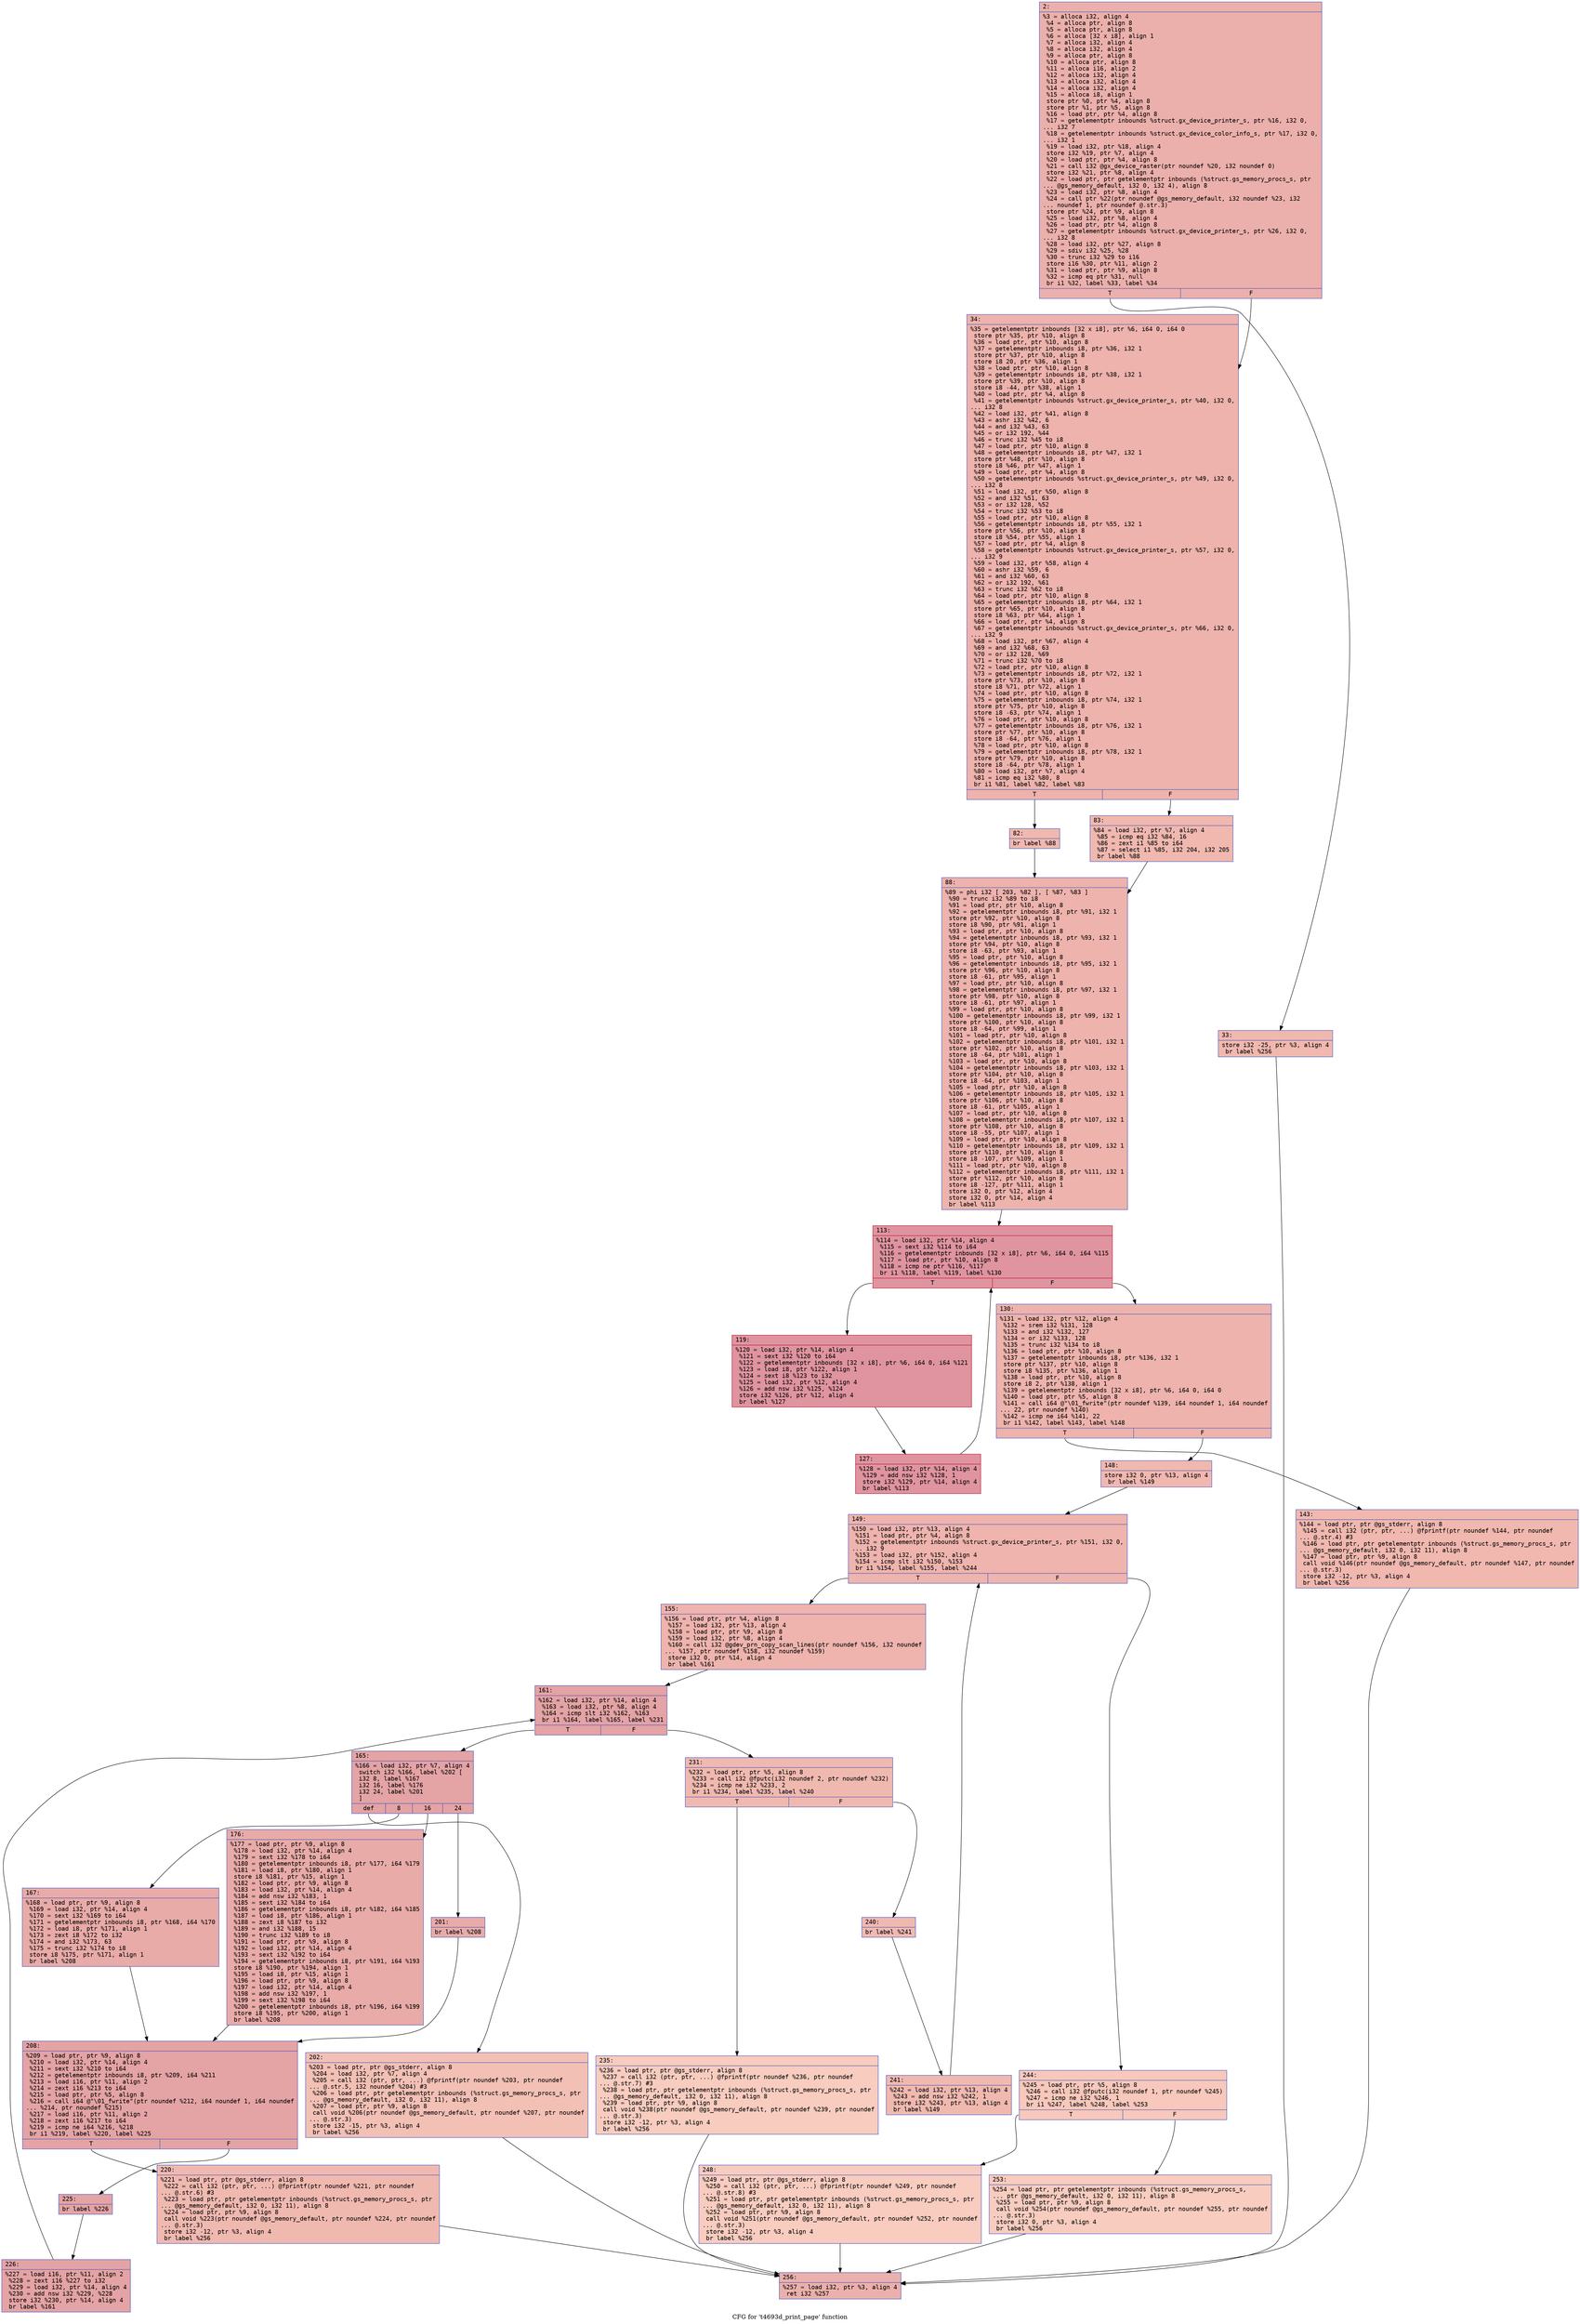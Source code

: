 digraph "CFG for 't4693d_print_page' function" {
	label="CFG for 't4693d_print_page' function";

	Node0x600001276120 [shape=record,color="#3d50c3ff", style=filled, fillcolor="#d24b4070" fontname="Courier",label="{2:\l|  %3 = alloca i32, align 4\l  %4 = alloca ptr, align 8\l  %5 = alloca ptr, align 8\l  %6 = alloca [32 x i8], align 1\l  %7 = alloca i32, align 4\l  %8 = alloca i32, align 4\l  %9 = alloca ptr, align 8\l  %10 = alloca ptr, align 8\l  %11 = alloca i16, align 2\l  %12 = alloca i32, align 4\l  %13 = alloca i32, align 4\l  %14 = alloca i32, align 4\l  %15 = alloca i8, align 1\l  store ptr %0, ptr %4, align 8\l  store ptr %1, ptr %5, align 8\l  %16 = load ptr, ptr %4, align 8\l  %17 = getelementptr inbounds %struct.gx_device_printer_s, ptr %16, i32 0,\l... i32 7\l  %18 = getelementptr inbounds %struct.gx_device_color_info_s, ptr %17, i32 0,\l... i32 1\l  %19 = load i32, ptr %18, align 4\l  store i32 %19, ptr %7, align 4\l  %20 = load ptr, ptr %4, align 8\l  %21 = call i32 @gx_device_raster(ptr noundef %20, i32 noundef 0)\l  store i32 %21, ptr %8, align 4\l  %22 = load ptr, ptr getelementptr inbounds (%struct.gs_memory_procs_s, ptr\l... @gs_memory_default, i32 0, i32 4), align 8\l  %23 = load i32, ptr %8, align 4\l  %24 = call ptr %22(ptr noundef @gs_memory_default, i32 noundef %23, i32\l... noundef 1, ptr noundef @.str.3)\l  store ptr %24, ptr %9, align 8\l  %25 = load i32, ptr %8, align 4\l  %26 = load ptr, ptr %4, align 8\l  %27 = getelementptr inbounds %struct.gx_device_printer_s, ptr %26, i32 0,\l... i32 8\l  %28 = load i32, ptr %27, align 8\l  %29 = sdiv i32 %25, %28\l  %30 = trunc i32 %29 to i16\l  store i16 %30, ptr %11, align 2\l  %31 = load ptr, ptr %9, align 8\l  %32 = icmp eq ptr %31, null\l  br i1 %32, label %33, label %34\l|{<s0>T|<s1>F}}"];
	Node0x600001276120:s0 -> Node0x600001276170[tooltip="2 -> 33\nProbability 37.50%" ];
	Node0x600001276120:s1 -> Node0x6000012761c0[tooltip="2 -> 34\nProbability 62.50%" ];
	Node0x600001276170 [shape=record,color="#3d50c3ff", style=filled, fillcolor="#dc5d4a70" fontname="Courier",label="{33:\l|  store i32 -25, ptr %3, align 4\l  br label %256\l}"];
	Node0x600001276170 -> Node0x600001276ad0[tooltip="33 -> 256\nProbability 100.00%" ];
	Node0x6000012761c0 [shape=record,color="#3d50c3ff", style=filled, fillcolor="#d6524470" fontname="Courier",label="{34:\l|  %35 = getelementptr inbounds [32 x i8], ptr %6, i64 0, i64 0\l  store ptr %35, ptr %10, align 8\l  %36 = load ptr, ptr %10, align 8\l  %37 = getelementptr inbounds i8, ptr %36, i32 1\l  store ptr %37, ptr %10, align 8\l  store i8 20, ptr %36, align 1\l  %38 = load ptr, ptr %10, align 8\l  %39 = getelementptr inbounds i8, ptr %38, i32 1\l  store ptr %39, ptr %10, align 8\l  store i8 -44, ptr %38, align 1\l  %40 = load ptr, ptr %4, align 8\l  %41 = getelementptr inbounds %struct.gx_device_printer_s, ptr %40, i32 0,\l... i32 8\l  %42 = load i32, ptr %41, align 8\l  %43 = ashr i32 %42, 6\l  %44 = and i32 %43, 63\l  %45 = or i32 192, %44\l  %46 = trunc i32 %45 to i8\l  %47 = load ptr, ptr %10, align 8\l  %48 = getelementptr inbounds i8, ptr %47, i32 1\l  store ptr %48, ptr %10, align 8\l  store i8 %46, ptr %47, align 1\l  %49 = load ptr, ptr %4, align 8\l  %50 = getelementptr inbounds %struct.gx_device_printer_s, ptr %49, i32 0,\l... i32 8\l  %51 = load i32, ptr %50, align 8\l  %52 = and i32 %51, 63\l  %53 = or i32 128, %52\l  %54 = trunc i32 %53 to i8\l  %55 = load ptr, ptr %10, align 8\l  %56 = getelementptr inbounds i8, ptr %55, i32 1\l  store ptr %56, ptr %10, align 8\l  store i8 %54, ptr %55, align 1\l  %57 = load ptr, ptr %4, align 8\l  %58 = getelementptr inbounds %struct.gx_device_printer_s, ptr %57, i32 0,\l... i32 9\l  %59 = load i32, ptr %58, align 4\l  %60 = ashr i32 %59, 6\l  %61 = and i32 %60, 63\l  %62 = or i32 192, %61\l  %63 = trunc i32 %62 to i8\l  %64 = load ptr, ptr %10, align 8\l  %65 = getelementptr inbounds i8, ptr %64, i32 1\l  store ptr %65, ptr %10, align 8\l  store i8 %63, ptr %64, align 1\l  %66 = load ptr, ptr %4, align 8\l  %67 = getelementptr inbounds %struct.gx_device_printer_s, ptr %66, i32 0,\l... i32 9\l  %68 = load i32, ptr %67, align 4\l  %69 = and i32 %68, 63\l  %70 = or i32 128, %69\l  %71 = trunc i32 %70 to i8\l  %72 = load ptr, ptr %10, align 8\l  %73 = getelementptr inbounds i8, ptr %72, i32 1\l  store ptr %73, ptr %10, align 8\l  store i8 %71, ptr %72, align 1\l  %74 = load ptr, ptr %10, align 8\l  %75 = getelementptr inbounds i8, ptr %74, i32 1\l  store ptr %75, ptr %10, align 8\l  store i8 -63, ptr %74, align 1\l  %76 = load ptr, ptr %10, align 8\l  %77 = getelementptr inbounds i8, ptr %76, i32 1\l  store ptr %77, ptr %10, align 8\l  store i8 -64, ptr %76, align 1\l  %78 = load ptr, ptr %10, align 8\l  %79 = getelementptr inbounds i8, ptr %78, i32 1\l  store ptr %79, ptr %10, align 8\l  store i8 -64, ptr %78, align 1\l  %80 = load i32, ptr %7, align 4\l  %81 = icmp eq i32 %80, 8\l  br i1 %81, label %82, label %83\l|{<s0>T|<s1>F}}"];
	Node0x6000012761c0:s0 -> Node0x600001276210[tooltip="34 -> 82\nProbability 50.00%" ];
	Node0x6000012761c0:s1 -> Node0x600001276260[tooltip="34 -> 83\nProbability 50.00%" ];
	Node0x600001276210 [shape=record,color="#3d50c3ff", style=filled, fillcolor="#dc5d4a70" fontname="Courier",label="{82:\l|  br label %88\l}"];
	Node0x600001276210 -> Node0x6000012762b0[tooltip="82 -> 88\nProbability 100.00%" ];
	Node0x600001276260 [shape=record,color="#3d50c3ff", style=filled, fillcolor="#dc5d4a70" fontname="Courier",label="{83:\l|  %84 = load i32, ptr %7, align 4\l  %85 = icmp eq i32 %84, 16\l  %86 = zext i1 %85 to i64\l  %87 = select i1 %85, i32 204, i32 205\l  br label %88\l}"];
	Node0x600001276260 -> Node0x6000012762b0[tooltip="83 -> 88\nProbability 100.00%" ];
	Node0x6000012762b0 [shape=record,color="#3d50c3ff", style=filled, fillcolor="#d6524470" fontname="Courier",label="{88:\l|  %89 = phi i32 [ 203, %82 ], [ %87, %83 ]\l  %90 = trunc i32 %89 to i8\l  %91 = load ptr, ptr %10, align 8\l  %92 = getelementptr inbounds i8, ptr %91, i32 1\l  store ptr %92, ptr %10, align 8\l  store i8 %90, ptr %91, align 1\l  %93 = load ptr, ptr %10, align 8\l  %94 = getelementptr inbounds i8, ptr %93, i32 1\l  store ptr %94, ptr %10, align 8\l  store i8 -63, ptr %93, align 1\l  %95 = load ptr, ptr %10, align 8\l  %96 = getelementptr inbounds i8, ptr %95, i32 1\l  store ptr %96, ptr %10, align 8\l  store i8 -61, ptr %95, align 1\l  %97 = load ptr, ptr %10, align 8\l  %98 = getelementptr inbounds i8, ptr %97, i32 1\l  store ptr %98, ptr %10, align 8\l  store i8 -61, ptr %97, align 1\l  %99 = load ptr, ptr %10, align 8\l  %100 = getelementptr inbounds i8, ptr %99, i32 1\l  store ptr %100, ptr %10, align 8\l  store i8 -64, ptr %99, align 1\l  %101 = load ptr, ptr %10, align 8\l  %102 = getelementptr inbounds i8, ptr %101, i32 1\l  store ptr %102, ptr %10, align 8\l  store i8 -64, ptr %101, align 1\l  %103 = load ptr, ptr %10, align 8\l  %104 = getelementptr inbounds i8, ptr %103, i32 1\l  store ptr %104, ptr %10, align 8\l  store i8 -64, ptr %103, align 1\l  %105 = load ptr, ptr %10, align 8\l  %106 = getelementptr inbounds i8, ptr %105, i32 1\l  store ptr %106, ptr %10, align 8\l  store i8 -61, ptr %105, align 1\l  %107 = load ptr, ptr %10, align 8\l  %108 = getelementptr inbounds i8, ptr %107, i32 1\l  store ptr %108, ptr %10, align 8\l  store i8 -55, ptr %107, align 1\l  %109 = load ptr, ptr %10, align 8\l  %110 = getelementptr inbounds i8, ptr %109, i32 1\l  store ptr %110, ptr %10, align 8\l  store i8 -107, ptr %109, align 1\l  %111 = load ptr, ptr %10, align 8\l  %112 = getelementptr inbounds i8, ptr %111, i32 1\l  store ptr %112, ptr %10, align 8\l  store i8 -127, ptr %111, align 1\l  store i32 0, ptr %12, align 4\l  store i32 0, ptr %14, align 4\l  br label %113\l}"];
	Node0x6000012762b0 -> Node0x600001276300[tooltip="88 -> 113\nProbability 100.00%" ];
	Node0x600001276300 [shape=record,color="#b70d28ff", style=filled, fillcolor="#b70d2870" fontname="Courier",label="{113:\l|  %114 = load i32, ptr %14, align 4\l  %115 = sext i32 %114 to i64\l  %116 = getelementptr inbounds [32 x i8], ptr %6, i64 0, i64 %115\l  %117 = load ptr, ptr %10, align 8\l  %118 = icmp ne ptr %116, %117\l  br i1 %118, label %119, label %130\l|{<s0>T|<s1>F}}"];
	Node0x600001276300:s0 -> Node0x600001276350[tooltip="113 -> 119\nProbability 96.88%" ];
	Node0x600001276300:s1 -> Node0x6000012763f0[tooltip="113 -> 130\nProbability 3.12%" ];
	Node0x600001276350 [shape=record,color="#b70d28ff", style=filled, fillcolor="#b70d2870" fontname="Courier",label="{119:\l|  %120 = load i32, ptr %14, align 4\l  %121 = sext i32 %120 to i64\l  %122 = getelementptr inbounds [32 x i8], ptr %6, i64 0, i64 %121\l  %123 = load i8, ptr %122, align 1\l  %124 = sext i8 %123 to i32\l  %125 = load i32, ptr %12, align 4\l  %126 = add nsw i32 %125, %124\l  store i32 %126, ptr %12, align 4\l  br label %127\l}"];
	Node0x600001276350 -> Node0x6000012763a0[tooltip="119 -> 127\nProbability 100.00%" ];
	Node0x6000012763a0 [shape=record,color="#b70d28ff", style=filled, fillcolor="#b70d2870" fontname="Courier",label="{127:\l|  %128 = load i32, ptr %14, align 4\l  %129 = add nsw i32 %128, 1\l  store i32 %129, ptr %14, align 4\l  br label %113\l}"];
	Node0x6000012763a0 -> Node0x600001276300[tooltip="127 -> 113\nProbability 100.00%" ];
	Node0x6000012763f0 [shape=record,color="#3d50c3ff", style=filled, fillcolor="#d6524470" fontname="Courier",label="{130:\l|  %131 = load i32, ptr %12, align 4\l  %132 = srem i32 %131, 128\l  %133 = and i32 %132, 127\l  %134 = or i32 %133, 128\l  %135 = trunc i32 %134 to i8\l  %136 = load ptr, ptr %10, align 8\l  %137 = getelementptr inbounds i8, ptr %136, i32 1\l  store ptr %137, ptr %10, align 8\l  store i8 %135, ptr %136, align 1\l  %138 = load ptr, ptr %10, align 8\l  store i8 2, ptr %138, align 1\l  %139 = getelementptr inbounds [32 x i8], ptr %6, i64 0, i64 0\l  %140 = load ptr, ptr %5, align 8\l  %141 = call i64 @\"\\01_fwrite\"(ptr noundef %139, i64 noundef 1, i64 noundef\l... 22, ptr noundef %140)\l  %142 = icmp ne i64 %141, 22\l  br i1 %142, label %143, label %148\l|{<s0>T|<s1>F}}"];
	Node0x6000012763f0:s0 -> Node0x600001276440[tooltip="130 -> 143\nProbability 50.00%" ];
	Node0x6000012763f0:s1 -> Node0x600001276490[tooltip="130 -> 148\nProbability 50.00%" ];
	Node0x600001276440 [shape=record,color="#3d50c3ff", style=filled, fillcolor="#dc5d4a70" fontname="Courier",label="{143:\l|  %144 = load ptr, ptr @gs_stderr, align 8\l  %145 = call i32 (ptr, ptr, ...) @fprintf(ptr noundef %144, ptr noundef\l... @.str.4) #3\l  %146 = load ptr, ptr getelementptr inbounds (%struct.gs_memory_procs_s, ptr\l... @gs_memory_default, i32 0, i32 11), align 8\l  %147 = load ptr, ptr %9, align 8\l  call void %146(ptr noundef @gs_memory_default, ptr noundef %147, ptr noundef\l... @.str.3)\l  store i32 -12, ptr %3, align 4\l  br label %256\l}"];
	Node0x600001276440 -> Node0x600001276ad0[tooltip="143 -> 256\nProbability 100.00%" ];
	Node0x600001276490 [shape=record,color="#3d50c3ff", style=filled, fillcolor="#dc5d4a70" fontname="Courier",label="{148:\l|  store i32 0, ptr %13, align 4\l  br label %149\l}"];
	Node0x600001276490 -> Node0x6000012764e0[tooltip="148 -> 149\nProbability 100.00%" ];
	Node0x6000012764e0 [shape=record,color="#3d50c3ff", style=filled, fillcolor="#d8564670" fontname="Courier",label="{149:\l|  %150 = load i32, ptr %13, align 4\l  %151 = load ptr, ptr %4, align 8\l  %152 = getelementptr inbounds %struct.gx_device_printer_s, ptr %151, i32 0,\l... i32 9\l  %153 = load i32, ptr %152, align 4\l  %154 = icmp slt i32 %150, %153\l  br i1 %154, label %155, label %244\l|{<s0>T|<s1>F}}"];
	Node0x6000012764e0:s0 -> Node0x600001276530[tooltip="149 -> 155\nProbability 96.88%" ];
	Node0x6000012764e0:s1 -> Node0x6000012769e0[tooltip="149 -> 244\nProbability 3.12%" ];
	Node0x600001276530 [shape=record,color="#3d50c3ff", style=filled, fillcolor="#d8564670" fontname="Courier",label="{155:\l|  %156 = load ptr, ptr %4, align 8\l  %157 = load i32, ptr %13, align 4\l  %158 = load ptr, ptr %9, align 8\l  %159 = load i32, ptr %8, align 4\l  %160 = call i32 @gdev_prn_copy_scan_lines(ptr noundef %156, i32 noundef\l... %157, ptr noundef %158, i32 noundef %159)\l  store i32 0, ptr %14, align 4\l  br label %161\l}"];
	Node0x600001276530 -> Node0x600001276580[tooltip="155 -> 161\nProbability 100.00%" ];
	Node0x600001276580 [shape=record,color="#3d50c3ff", style=filled, fillcolor="#c32e3170" fontname="Courier",label="{161:\l|  %162 = load i32, ptr %14, align 4\l  %163 = load i32, ptr %8, align 4\l  %164 = icmp slt i32 %162, %163\l  br i1 %164, label %165, label %231\l|{<s0>T|<s1>F}}"];
	Node0x600001276580:s0 -> Node0x6000012765d0[tooltip="161 -> 165\nProbability 96.88%" ];
	Node0x600001276580:s1 -> Node0x6000012768a0[tooltip="161 -> 231\nProbability 3.12%" ];
	Node0x6000012765d0 [shape=record,color="#3d50c3ff", style=filled, fillcolor="#c32e3170" fontname="Courier",label="{165:\l|  %166 = load i32, ptr %7, align 4\l  switch i32 %166, label %202 [\l    i32 8, label %167\l    i32 16, label %176\l    i32 24, label %201\l  ]\l|{<s0>def|<s1>8|<s2>16|<s3>24}}"];
	Node0x6000012765d0:s0 -> Node0x600001276710[tooltip="165 -> 202\nProbability 1.06%" ];
	Node0x6000012765d0:s1 -> Node0x600001276620[tooltip="165 -> 167\nProbability 32.98%" ];
	Node0x6000012765d0:s2 -> Node0x600001276670[tooltip="165 -> 176\nProbability 32.98%" ];
	Node0x6000012765d0:s3 -> Node0x6000012766c0[tooltip="165 -> 201\nProbability 32.98%" ];
	Node0x600001276620 [shape=record,color="#3d50c3ff", style=filled, fillcolor="#cc403a70" fontname="Courier",label="{167:\l|  %168 = load ptr, ptr %9, align 8\l  %169 = load i32, ptr %14, align 4\l  %170 = sext i32 %169 to i64\l  %171 = getelementptr inbounds i8, ptr %168, i64 %170\l  %172 = load i8, ptr %171, align 1\l  %173 = zext i8 %172 to i32\l  %174 = and i32 %173, 63\l  %175 = trunc i32 %174 to i8\l  store i8 %175, ptr %171, align 1\l  br label %208\l}"];
	Node0x600001276620 -> Node0x600001276760[tooltip="167 -> 208\nProbability 100.00%" ];
	Node0x600001276670 [shape=record,color="#3d50c3ff", style=filled, fillcolor="#cc403a70" fontname="Courier",label="{176:\l|  %177 = load ptr, ptr %9, align 8\l  %178 = load i32, ptr %14, align 4\l  %179 = sext i32 %178 to i64\l  %180 = getelementptr inbounds i8, ptr %177, i64 %179\l  %181 = load i8, ptr %180, align 1\l  store i8 %181, ptr %15, align 1\l  %182 = load ptr, ptr %9, align 8\l  %183 = load i32, ptr %14, align 4\l  %184 = add nsw i32 %183, 1\l  %185 = sext i32 %184 to i64\l  %186 = getelementptr inbounds i8, ptr %182, i64 %185\l  %187 = load i8, ptr %186, align 1\l  %188 = zext i8 %187 to i32\l  %189 = and i32 %188, 15\l  %190 = trunc i32 %189 to i8\l  %191 = load ptr, ptr %9, align 8\l  %192 = load i32, ptr %14, align 4\l  %193 = sext i32 %192 to i64\l  %194 = getelementptr inbounds i8, ptr %191, i64 %193\l  store i8 %190, ptr %194, align 1\l  %195 = load i8, ptr %15, align 1\l  %196 = load ptr, ptr %9, align 8\l  %197 = load i32, ptr %14, align 4\l  %198 = add nsw i32 %197, 1\l  %199 = sext i32 %198 to i64\l  %200 = getelementptr inbounds i8, ptr %196, i64 %199\l  store i8 %195, ptr %200, align 1\l  br label %208\l}"];
	Node0x600001276670 -> Node0x600001276760[tooltip="176 -> 208\nProbability 100.00%" ];
	Node0x6000012766c0 [shape=record,color="#3d50c3ff", style=filled, fillcolor="#cc403a70" fontname="Courier",label="{201:\l|  br label %208\l}"];
	Node0x6000012766c0 -> Node0x600001276760[tooltip="201 -> 208\nProbability 100.00%" ];
	Node0x600001276710 [shape=record,color="#3d50c3ff", style=filled, fillcolor="#e5705870" fontname="Courier",label="{202:\l|  %203 = load ptr, ptr @gs_stderr, align 8\l  %204 = load i32, ptr %7, align 4\l  %205 = call i32 (ptr, ptr, ...) @fprintf(ptr noundef %203, ptr noundef\l... @.str.5, i32 noundef %204) #3\l  %206 = load ptr, ptr getelementptr inbounds (%struct.gs_memory_procs_s, ptr\l... @gs_memory_default, i32 0, i32 11), align 8\l  %207 = load ptr, ptr %9, align 8\l  call void %206(ptr noundef @gs_memory_default, ptr noundef %207, ptr noundef\l... @.str.3)\l  store i32 -15, ptr %3, align 4\l  br label %256\l}"];
	Node0x600001276710 -> Node0x600001276ad0[tooltip="202 -> 256\nProbability 100.00%" ];
	Node0x600001276760 [shape=record,color="#3d50c3ff", style=filled, fillcolor="#c32e3170" fontname="Courier",label="{208:\l|  %209 = load ptr, ptr %9, align 8\l  %210 = load i32, ptr %14, align 4\l  %211 = sext i32 %210 to i64\l  %212 = getelementptr inbounds i8, ptr %209, i64 %211\l  %213 = load i16, ptr %11, align 2\l  %214 = zext i16 %213 to i64\l  %215 = load ptr, ptr %5, align 8\l  %216 = call i64 @\"\\01_fwrite\"(ptr noundef %212, i64 noundef 1, i64 noundef\l... %214, ptr noundef %215)\l  %217 = load i16, ptr %11, align 2\l  %218 = zext i16 %217 to i64\l  %219 = icmp ne i64 %216, %218\l  br i1 %219, label %220, label %225\l|{<s0>T|<s1>F}}"];
	Node0x600001276760:s0 -> Node0x6000012767b0[tooltip="208 -> 220\nProbability 3.12%" ];
	Node0x600001276760:s1 -> Node0x600001276800[tooltip="208 -> 225\nProbability 96.88%" ];
	Node0x6000012767b0 [shape=record,color="#3d50c3ff", style=filled, fillcolor="#de614d70" fontname="Courier",label="{220:\l|  %221 = load ptr, ptr @gs_stderr, align 8\l  %222 = call i32 (ptr, ptr, ...) @fprintf(ptr noundef %221, ptr noundef\l... @.str.6) #3\l  %223 = load ptr, ptr getelementptr inbounds (%struct.gs_memory_procs_s, ptr\l... @gs_memory_default, i32 0, i32 11), align 8\l  %224 = load ptr, ptr %9, align 8\l  call void %223(ptr noundef @gs_memory_default, ptr noundef %224, ptr noundef\l... @.str.3)\l  store i32 -12, ptr %3, align 4\l  br label %256\l}"];
	Node0x6000012767b0 -> Node0x600001276ad0[tooltip="220 -> 256\nProbability 100.00%" ];
	Node0x600001276800 [shape=record,color="#3d50c3ff", style=filled, fillcolor="#c32e3170" fontname="Courier",label="{225:\l|  br label %226\l}"];
	Node0x600001276800 -> Node0x600001276850[tooltip="225 -> 226\nProbability 100.00%" ];
	Node0x600001276850 [shape=record,color="#3d50c3ff", style=filled, fillcolor="#c32e3170" fontname="Courier",label="{226:\l|  %227 = load i16, ptr %11, align 2\l  %228 = zext i16 %227 to i32\l  %229 = load i32, ptr %14, align 4\l  %230 = add nsw i32 %229, %228\l  store i32 %230, ptr %14, align 4\l  br label %161\l}"];
	Node0x600001276850 -> Node0x600001276580[tooltip="226 -> 161\nProbability 100.00%" ];
	Node0x6000012768a0 [shape=record,color="#3d50c3ff", style=filled, fillcolor="#de614d70" fontname="Courier",label="{231:\l|  %232 = load ptr, ptr %5, align 8\l  %233 = call i32 @fputc(i32 noundef 2, ptr noundef %232)\l  %234 = icmp ne i32 %233, 2\l  br i1 %234, label %235, label %240\l|{<s0>T|<s1>F}}"];
	Node0x6000012768a0:s0 -> Node0x6000012768f0[tooltip="231 -> 235\nProbability 3.12%" ];
	Node0x6000012768a0:s1 -> Node0x600001276940[tooltip="231 -> 240\nProbability 96.88%" ];
	Node0x6000012768f0 [shape=record,color="#3d50c3ff", style=filled, fillcolor="#f08b6e70" fontname="Courier",label="{235:\l|  %236 = load ptr, ptr @gs_stderr, align 8\l  %237 = call i32 (ptr, ptr, ...) @fprintf(ptr noundef %236, ptr noundef\l... @.str.7) #3\l  %238 = load ptr, ptr getelementptr inbounds (%struct.gs_memory_procs_s, ptr\l... @gs_memory_default, i32 0, i32 11), align 8\l  %239 = load ptr, ptr %9, align 8\l  call void %238(ptr noundef @gs_memory_default, ptr noundef %239, ptr noundef\l... @.str.3)\l  store i32 -12, ptr %3, align 4\l  br label %256\l}"];
	Node0x6000012768f0 -> Node0x600001276ad0[tooltip="235 -> 256\nProbability 100.00%" ];
	Node0x600001276940 [shape=record,color="#3d50c3ff", style=filled, fillcolor="#de614d70" fontname="Courier",label="{240:\l|  br label %241\l}"];
	Node0x600001276940 -> Node0x600001276990[tooltip="240 -> 241\nProbability 100.00%" ];
	Node0x600001276990 [shape=record,color="#3d50c3ff", style=filled, fillcolor="#de614d70" fontname="Courier",label="{241:\l|  %242 = load i32, ptr %13, align 4\l  %243 = add nsw i32 %242, 1\l  store i32 %243, ptr %13, align 4\l  br label %149\l}"];
	Node0x600001276990 -> Node0x6000012764e0[tooltip="241 -> 149\nProbability 100.00%" ];
	Node0x6000012769e0 [shape=record,color="#3d50c3ff", style=filled, fillcolor="#ed836670" fontname="Courier",label="{244:\l|  %245 = load ptr, ptr %5, align 8\l  %246 = call i32 @fputc(i32 noundef 1, ptr noundef %245)\l  %247 = icmp ne i32 %246, 1\l  br i1 %247, label %248, label %253\l|{<s0>T|<s1>F}}"];
	Node0x6000012769e0:s0 -> Node0x600001276a30[tooltip="244 -> 248\nProbability 50.00%" ];
	Node0x6000012769e0:s1 -> Node0x600001276a80[tooltip="244 -> 253\nProbability 50.00%" ];
	Node0x600001276a30 [shape=record,color="#3d50c3ff", style=filled, fillcolor="#f08b6e70" fontname="Courier",label="{248:\l|  %249 = load ptr, ptr @gs_stderr, align 8\l  %250 = call i32 (ptr, ptr, ...) @fprintf(ptr noundef %249, ptr noundef\l... @.str.8) #3\l  %251 = load ptr, ptr getelementptr inbounds (%struct.gs_memory_procs_s, ptr\l... @gs_memory_default, i32 0, i32 11), align 8\l  %252 = load ptr, ptr %9, align 8\l  call void %251(ptr noundef @gs_memory_default, ptr noundef %252, ptr noundef\l... @.str.3)\l  store i32 -12, ptr %3, align 4\l  br label %256\l}"];
	Node0x600001276a30 -> Node0x600001276ad0[tooltip="248 -> 256\nProbability 100.00%" ];
	Node0x600001276a80 [shape=record,color="#3d50c3ff", style=filled, fillcolor="#f08b6e70" fontname="Courier",label="{253:\l|  %254 = load ptr, ptr getelementptr inbounds (%struct.gs_memory_procs_s,\l... ptr @gs_memory_default, i32 0, i32 11), align 8\l  %255 = load ptr, ptr %9, align 8\l  call void %254(ptr noundef @gs_memory_default, ptr noundef %255, ptr noundef\l... @.str.3)\l  store i32 0, ptr %3, align 4\l  br label %256\l}"];
	Node0x600001276a80 -> Node0x600001276ad0[tooltip="253 -> 256\nProbability 100.00%" ];
	Node0x600001276ad0 [shape=record,color="#3d50c3ff", style=filled, fillcolor="#d24b4070" fontname="Courier",label="{256:\l|  %257 = load i32, ptr %3, align 4\l  ret i32 %257\l}"];
}
